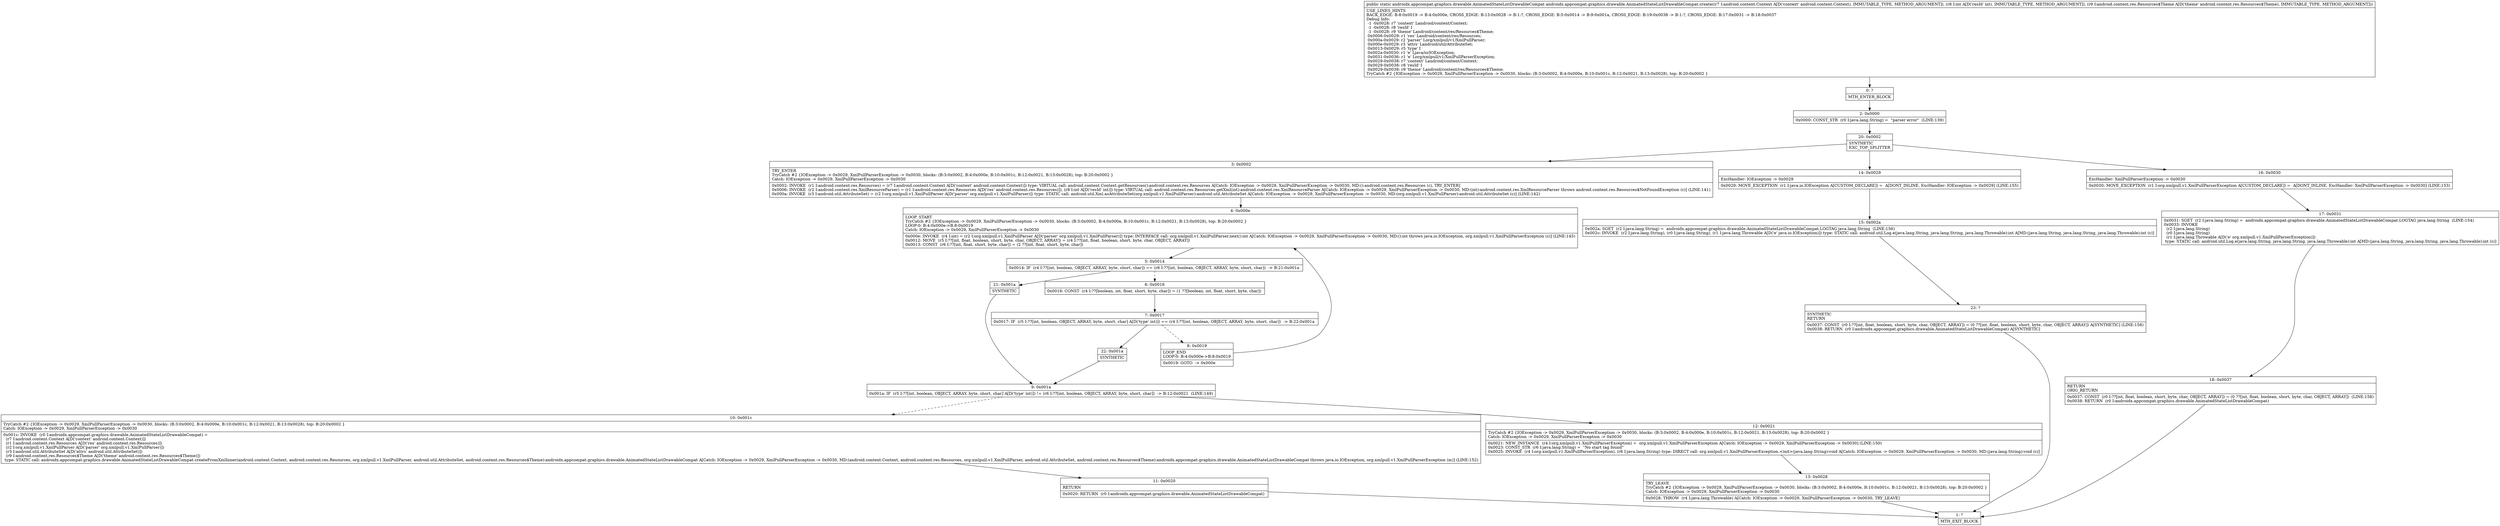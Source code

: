 digraph "CFG forandroidx.appcompat.graphics.drawable.AnimatedStateListDrawableCompat.create(Landroid\/content\/Context;ILandroid\/content\/res\/Resources$Theme;)Landroidx\/appcompat\/graphics\/drawable\/AnimatedStateListDrawableCompat;" {
Node_0 [shape=record,label="{0\:\ ?|MTH_ENTER_BLOCK\l}"];
Node_2 [shape=record,label="{2\:\ 0x0000|0x0000: CONST_STR  (r0 I:java.lang.String) =  \"parser error\"  (LINE:139)\l}"];
Node_20 [shape=record,label="{20\:\ 0x0002|SYNTHETIC\lEXC_TOP_SPLITTER\l}"];
Node_3 [shape=record,label="{3\:\ 0x0002|TRY_ENTER\lTryCatch #2 \{IOException \-\> 0x0029, XmlPullParserException \-\> 0x0030, blocks: (B:3:0x0002, B:4:0x000e, B:10:0x001c, B:12:0x0021, B:13:0x0028), top: B:20:0x0002 \}\lCatch: IOException \-\> 0x0029, XmlPullParserException \-\> 0x0030\l|0x0002: INVOKE  (r1 I:android.content.res.Resources) = (r7 I:android.content.Context A[D('context' android.content.Context)]) type: VIRTUAL call: android.content.Context.getResources():android.content.res.Resources A[Catch: IOException \-\> 0x0029, XmlPullParserException \-\> 0x0030, MD:():android.content.res.Resources (c), TRY_ENTER]\l0x0006: INVOKE  (r2 I:android.content.res.XmlResourceParser) = (r1 I:android.content.res.Resources A[D('res' android.content.res.Resources)]), (r8 I:int A[D('resId' int)]) type: VIRTUAL call: android.content.res.Resources.getXml(int):android.content.res.XmlResourceParser A[Catch: IOException \-\> 0x0029, XmlPullParserException \-\> 0x0030, MD:(int):android.content.res.XmlResourceParser throws android.content.res.Resources$NotFoundException (c)] (LINE:141)\l0x000a: INVOKE  (r3 I:android.util.AttributeSet) = (r2 I:org.xmlpull.v1.XmlPullParser A[D('parser' org.xmlpull.v1.XmlPullParser)]) type: STATIC call: android.util.Xml.asAttributeSet(org.xmlpull.v1.XmlPullParser):android.util.AttributeSet A[Catch: IOException \-\> 0x0029, XmlPullParserException \-\> 0x0030, MD:(org.xmlpull.v1.XmlPullParser):android.util.AttributeSet (c)] (LINE:142)\l}"];
Node_4 [shape=record,label="{4\:\ 0x000e|LOOP_START\lTryCatch #2 \{IOException \-\> 0x0029, XmlPullParserException \-\> 0x0030, blocks: (B:3:0x0002, B:4:0x000e, B:10:0x001c, B:12:0x0021, B:13:0x0028), top: B:20:0x0002 \}\lLOOP:0: B:4:0x000e\-\>B:8:0x0019\lCatch: IOException \-\> 0x0029, XmlPullParserException \-\> 0x0030\l|0x000e: INVOKE  (r4 I:int) = (r2 I:org.xmlpull.v1.XmlPullParser A[D('parser' org.xmlpull.v1.XmlPullParser)]) type: INTERFACE call: org.xmlpull.v1.XmlPullParser.next():int A[Catch: IOException \-\> 0x0029, XmlPullParserException \-\> 0x0030, MD:():int throws java.io.IOException, org.xmlpull.v1.XmlPullParserException (c)] (LINE:145)\l0x0012: MOVE  (r5 I:??[int, float, boolean, short, byte, char, OBJECT, ARRAY]) = (r4 I:??[int, float, boolean, short, byte, char, OBJECT, ARRAY]) \l0x0013: CONST  (r6 I:??[int, float, short, byte, char]) = (2 ??[int, float, short, byte, char]) \l}"];
Node_5 [shape=record,label="{5\:\ 0x0014|0x0014: IF  (r4 I:??[int, boolean, OBJECT, ARRAY, byte, short, char]) == (r6 I:??[int, boolean, OBJECT, ARRAY, byte, short, char])  \-\> B:21:0x001a \l}"];
Node_6 [shape=record,label="{6\:\ 0x0016|0x0016: CONST  (r4 I:??[boolean, int, float, short, byte, char]) = (1 ??[boolean, int, float, short, byte, char]) \l}"];
Node_7 [shape=record,label="{7\:\ 0x0017|0x0017: IF  (r5 I:??[int, boolean, OBJECT, ARRAY, byte, short, char] A[D('type' int)]) == (r4 I:??[int, boolean, OBJECT, ARRAY, byte, short, char])  \-\> B:22:0x001a \l}"];
Node_8 [shape=record,label="{8\:\ 0x0019|LOOP_END\lLOOP:0: B:4:0x000e\-\>B:8:0x0019\l|0x0019: GOTO  \-\> 0x000e \l}"];
Node_22 [shape=record,label="{22\:\ 0x001a|SYNTHETIC\l}"];
Node_9 [shape=record,label="{9\:\ 0x001a|0x001a: IF  (r5 I:??[int, boolean, OBJECT, ARRAY, byte, short, char] A[D('type' int)]) != (r6 I:??[int, boolean, OBJECT, ARRAY, byte, short, char])  \-\> B:12:0x0021  (LINE:149)\l}"];
Node_10 [shape=record,label="{10\:\ 0x001c|TryCatch #2 \{IOException \-\> 0x0029, XmlPullParserException \-\> 0x0030, blocks: (B:3:0x0002, B:4:0x000e, B:10:0x001c, B:12:0x0021, B:13:0x0028), top: B:20:0x0002 \}\lCatch: IOException \-\> 0x0029, XmlPullParserException \-\> 0x0030\l|0x001c: INVOKE  (r0 I:androidx.appcompat.graphics.drawable.AnimatedStateListDrawableCompat) = \l  (r7 I:android.content.Context A[D('context' android.content.Context)])\l  (r1 I:android.content.res.Resources A[D('res' android.content.res.Resources)])\l  (r2 I:org.xmlpull.v1.XmlPullParser A[D('parser' org.xmlpull.v1.XmlPullParser)])\l  (r3 I:android.util.AttributeSet A[D('attrs' android.util.AttributeSet)])\l  (r9 I:android.content.res.Resources$Theme A[D('theme' android.content.res.Resources$Theme)])\l type: STATIC call: androidx.appcompat.graphics.drawable.AnimatedStateListDrawableCompat.createFromXmlInner(android.content.Context, android.content.res.Resources, org.xmlpull.v1.XmlPullParser, android.util.AttributeSet, android.content.res.Resources$Theme):androidx.appcompat.graphics.drawable.AnimatedStateListDrawableCompat A[Catch: IOException \-\> 0x0029, XmlPullParserException \-\> 0x0030, MD:(android.content.Context, android.content.res.Resources, org.xmlpull.v1.XmlPullParser, android.util.AttributeSet, android.content.res.Resources$Theme):androidx.appcompat.graphics.drawable.AnimatedStateListDrawableCompat throws java.io.IOException, org.xmlpull.v1.XmlPullParserException (m)] (LINE:152)\l}"];
Node_11 [shape=record,label="{11\:\ 0x0020|RETURN\l|0x0020: RETURN  (r0 I:androidx.appcompat.graphics.drawable.AnimatedStateListDrawableCompat) \l}"];
Node_1 [shape=record,label="{1\:\ ?|MTH_EXIT_BLOCK\l}"];
Node_12 [shape=record,label="{12\:\ 0x0021|TryCatch #2 \{IOException \-\> 0x0029, XmlPullParserException \-\> 0x0030, blocks: (B:3:0x0002, B:4:0x000e, B:10:0x001c, B:12:0x0021, B:13:0x0028), top: B:20:0x0002 \}\lCatch: IOException \-\> 0x0029, XmlPullParserException \-\> 0x0030\l|0x0021: NEW_INSTANCE  (r4 I:org.xmlpull.v1.XmlPullParserException) =  org.xmlpull.v1.XmlPullParserException A[Catch: IOException \-\> 0x0029, XmlPullParserException \-\> 0x0030] (LINE:150)\l0x0023: CONST_STR  (r6 I:java.lang.String) =  \"No start tag found\" \l0x0025: INVOKE  (r4 I:org.xmlpull.v1.XmlPullParserException), (r6 I:java.lang.String) type: DIRECT call: org.xmlpull.v1.XmlPullParserException.\<init\>(java.lang.String):void A[Catch: IOException \-\> 0x0029, XmlPullParserException \-\> 0x0030, MD:(java.lang.String):void (c)]\l}"];
Node_13 [shape=record,label="{13\:\ 0x0028|TRY_LEAVE\lTryCatch #2 \{IOException \-\> 0x0029, XmlPullParserException \-\> 0x0030, blocks: (B:3:0x0002, B:4:0x000e, B:10:0x001c, B:12:0x0021, B:13:0x0028), top: B:20:0x0002 \}\lCatch: IOException \-\> 0x0029, XmlPullParserException \-\> 0x0030\l|0x0028: THROW  (r4 I:java.lang.Throwable) A[Catch: IOException \-\> 0x0029, XmlPullParserException \-\> 0x0030, TRY_LEAVE]\l}"];
Node_21 [shape=record,label="{21\:\ 0x001a|SYNTHETIC\l}"];
Node_14 [shape=record,label="{14\:\ 0x0029|ExcHandler: IOException \-\> 0x0029\l|0x0029: MOVE_EXCEPTION  (r1 I:java.io.IOException A[CUSTOM_DECLARE]) =  A[DONT_INLINE, ExcHandler: IOException \-\> 0x0029] (LINE:155)\l}"];
Node_15 [shape=record,label="{15\:\ 0x002a|0x002a: SGET  (r2 I:java.lang.String) =  androidx.appcompat.graphics.drawable.AnimatedStateListDrawableCompat.LOGTAG java.lang.String  (LINE:156)\l0x002c: INVOKE  (r2 I:java.lang.String), (r0 I:java.lang.String), (r1 I:java.lang.Throwable A[D('e' java.io.IOException)]) type: STATIC call: android.util.Log.e(java.lang.String, java.lang.String, java.lang.Throwable):int A[MD:(java.lang.String, java.lang.String, java.lang.Throwable):int (c)]\l}"];
Node_23 [shape=record,label="{23\:\ ?|SYNTHETIC\lRETURN\l|0x0037: CONST  (r0 I:??[int, float, boolean, short, byte, char, OBJECT, ARRAY]) = (0 ??[int, float, boolean, short, byte, char, OBJECT, ARRAY]) A[SYNTHETIC] (LINE:158)\l0x0038: RETURN  (r0 I:androidx.appcompat.graphics.drawable.AnimatedStateListDrawableCompat) A[SYNTHETIC]\l}"];
Node_16 [shape=record,label="{16\:\ 0x0030|ExcHandler: XmlPullParserException \-\> 0x0030\l|0x0030: MOVE_EXCEPTION  (r1 I:org.xmlpull.v1.XmlPullParserException A[CUSTOM_DECLARE]) =  A[DONT_INLINE, ExcHandler: XmlPullParserException \-\> 0x0030] (LINE:153)\l}"];
Node_17 [shape=record,label="{17\:\ 0x0031|0x0031: SGET  (r2 I:java.lang.String) =  androidx.appcompat.graphics.drawable.AnimatedStateListDrawableCompat.LOGTAG java.lang.String  (LINE:154)\l0x0033: INVOKE  \l  (r2 I:java.lang.String)\l  (r0 I:java.lang.String)\l  (r1 I:java.lang.Throwable A[D('e' org.xmlpull.v1.XmlPullParserException)])\l type: STATIC call: android.util.Log.e(java.lang.String, java.lang.String, java.lang.Throwable):int A[MD:(java.lang.String, java.lang.String, java.lang.Throwable):int (c)]\l}"];
Node_18 [shape=record,label="{18\:\ 0x0037|RETURN\lORIG_RETURN\l|0x0037: CONST  (r0 I:??[int, float, boolean, short, byte, char, OBJECT, ARRAY]) = (0 ??[int, float, boolean, short, byte, char, OBJECT, ARRAY])  (LINE:158)\l0x0038: RETURN  (r0 I:androidx.appcompat.graphics.drawable.AnimatedStateListDrawableCompat) \l}"];
MethodNode[shape=record,label="{public static androidx.appcompat.graphics.drawable.AnimatedStateListDrawableCompat androidx.appcompat.graphics.drawable.AnimatedStateListDrawableCompat.create((r7 I:android.content.Context A[D('context' android.content.Context), IMMUTABLE_TYPE, METHOD_ARGUMENT]), (r8 I:int A[D('resId' int), IMMUTABLE_TYPE, METHOD_ARGUMENT]), (r9 I:android.content.res.Resources$Theme A[D('theme' android.content.res.Resources$Theme), IMMUTABLE_TYPE, METHOD_ARGUMENT]))  | USE_LINES_HINTS\lBACK_EDGE: B:8:0x0019 \-\> B:4:0x000e, CROSS_EDGE: B:13:0x0028 \-\> B:1:?, CROSS_EDGE: B:5:0x0014 \-\> B:9:0x001a, CROSS_EDGE: B:19:0x0038 \-\> B:1:?, CROSS_EDGE: B:17:0x0031 \-\> B:18:0x0037\lDebug Info:\l  \-1 \-0x0028: r7 'context' Landroid\/content\/Context;\l  \-1 \-0x0028: r8 'resId' I\l  \-1 \-0x0028: r9 'theme' Landroid\/content\/res\/Resources$Theme;\l  0x0006\-0x0029: r1 'res' Landroid\/content\/res\/Resources;\l  0x000a\-0x0029: r2 'parser' Lorg\/xmlpull\/v1\/XmlPullParser;\l  0x000e\-0x0029: r3 'attrs' Landroid\/util\/AttributeSet;\l  0x0013\-0x0029: r5 'type' I\l  0x002a\-0x0030: r1 'e' Ljava\/io\/IOException;\l  0x0031\-0x0036: r1 'e' Lorg\/xmlpull\/v1\/XmlPullParserException;\l  0x0029\-0x0038: r7 'context' Landroid\/content\/Context;\l  0x0029\-0x0038: r8 'resId' I\l  0x0029\-0x0038: r9 'theme' Landroid\/content\/res\/Resources$Theme;\lTryCatch #2 \{IOException \-\> 0x0029, XmlPullParserException \-\> 0x0030, blocks: (B:3:0x0002, B:4:0x000e, B:10:0x001c, B:12:0x0021, B:13:0x0028), top: B:20:0x0002 \}\l}"];
MethodNode -> Node_0;Node_0 -> Node_2;
Node_2 -> Node_20;
Node_20 -> Node_3;
Node_20 -> Node_14;
Node_20 -> Node_16;
Node_3 -> Node_4;
Node_4 -> Node_5;
Node_5 -> Node_6[style=dashed];
Node_5 -> Node_21;
Node_6 -> Node_7;
Node_7 -> Node_8[style=dashed];
Node_7 -> Node_22;
Node_8 -> Node_4;
Node_22 -> Node_9;
Node_9 -> Node_10[style=dashed];
Node_9 -> Node_12;
Node_10 -> Node_11;
Node_11 -> Node_1;
Node_12 -> Node_13;
Node_13 -> Node_1;
Node_21 -> Node_9;
Node_14 -> Node_15;
Node_15 -> Node_23;
Node_23 -> Node_1;
Node_16 -> Node_17;
Node_17 -> Node_18;
Node_18 -> Node_1;
}

